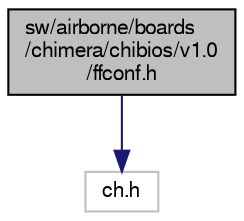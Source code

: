 digraph "sw/airborne/boards/chimera/chibios/v1.0/ffconf.h"
{
  edge [fontname="FreeSans",fontsize="10",labelfontname="FreeSans",labelfontsize="10"];
  node [fontname="FreeSans",fontsize="10",shape=record];
  Node1 [label="sw/airborne/boards\l/chimera/chibios/v1.0\l/ffconf.h",height=0.2,width=0.4,color="black", fillcolor="grey75", style="filled", fontcolor="black"];
  Node1 -> Node2 [color="midnightblue",fontsize="10",style="solid",fontname="FreeSans"];
  Node2 [label="ch.h",height=0.2,width=0.4,color="grey75", fillcolor="white", style="filled"];
}
